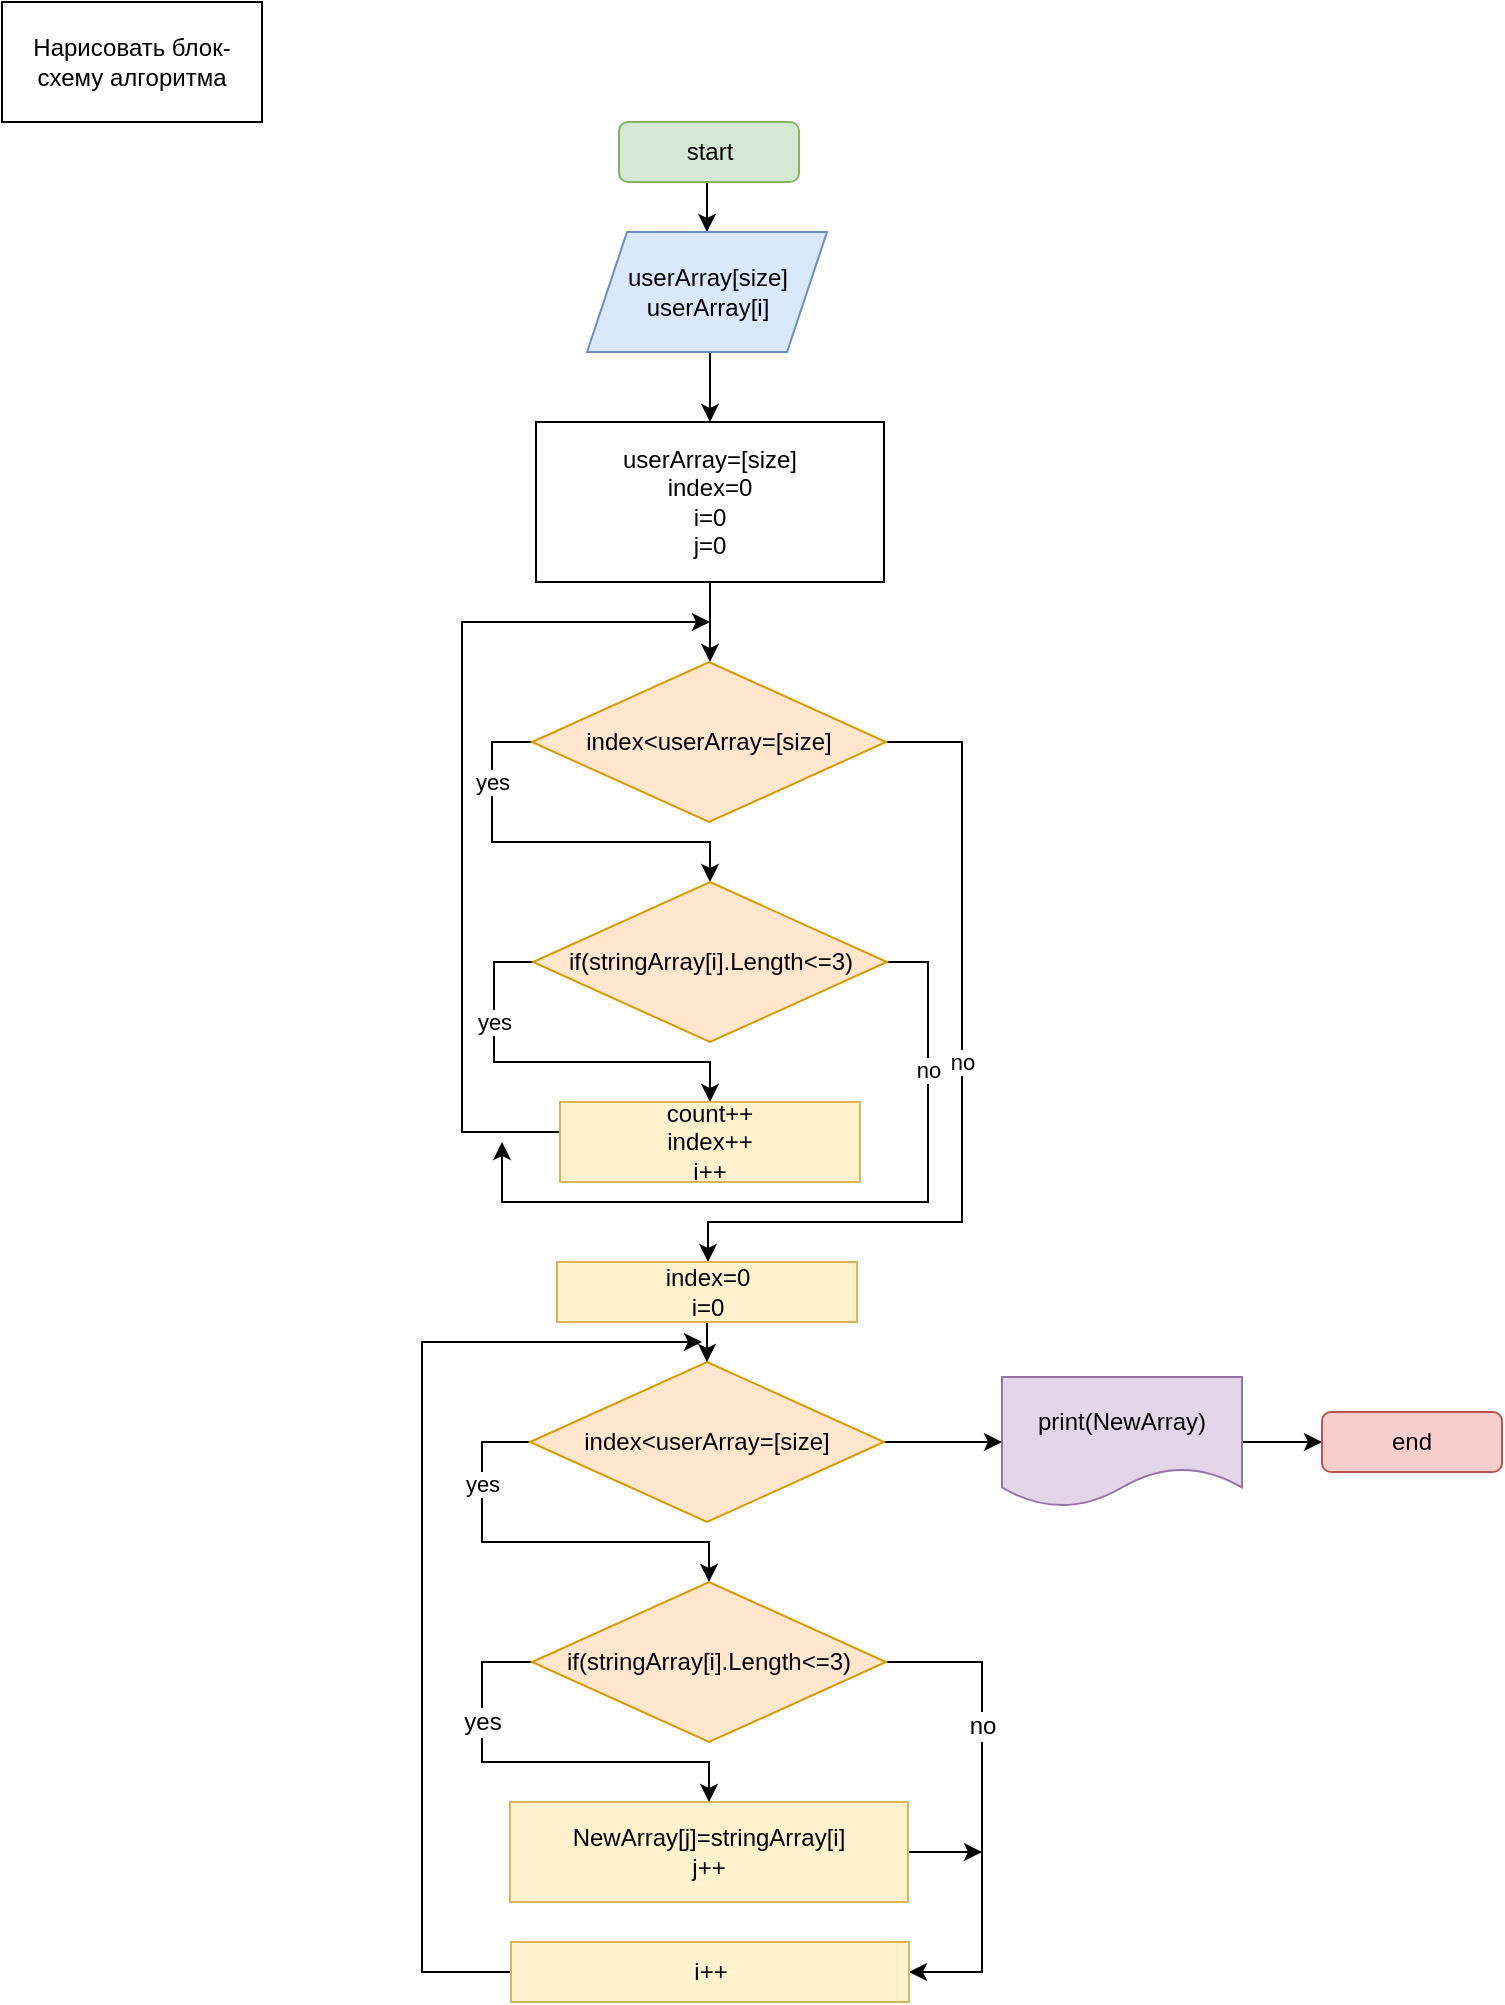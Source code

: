 <mxfile version="20.2.3" type="device"><diagram id="RY_maj6qIwcn0MWmneov" name="Страница 1"><mxGraphModel dx="1533" dy="1160" grid="1" gridSize="10" guides="1" tooltips="1" connect="1" arrows="1" fold="1" page="1" pageScale="1" pageWidth="827" pageHeight="1169" math="0" shadow="0"><root><mxCell id="0"/><mxCell id="1" parent="0"/><mxCell id="iFtoulZtHJExkDwxlpvN-22" style="edgeStyle=orthogonalEdgeStyle;rounded=0;orthogonalLoop=1;jettySize=auto;html=1;exitX=0.5;exitY=1;exitDx=0;exitDy=0;entryX=0.5;entryY=0;entryDx=0;entryDy=0;" parent="1" source="iFtoulZtHJExkDwxlpvN-1" target="_TEJZdLLtcJwc8FoDjR4-5" edge="1"><mxGeometry relative="1" as="geometry"><mxPoint x="364" y="125" as="targetPoint"/></mxGeometry></mxCell><mxCell id="iFtoulZtHJExkDwxlpvN-1" value="start" style="rounded=1;whiteSpace=wrap;html=1;fillColor=#d5e8d4;strokeColor=#82b366;" parent="1" vertex="1"><mxGeometry x="318.5" y="70" width="90" height="30" as="geometry"/></mxCell><mxCell id="iFtoulZtHJExkDwxlpvN-2" value="end" style="rounded=1;whiteSpace=wrap;html=1;fillColor=#f8cecc;strokeColor=#b85450;" parent="1" vertex="1"><mxGeometry x="670" y="715" width="90" height="30" as="geometry"/></mxCell><mxCell id="iFtoulZtHJExkDwxlpvN-18" style="edgeStyle=orthogonalEdgeStyle;rounded=0;orthogonalLoop=1;jettySize=auto;html=1;exitX=0.5;exitY=1;exitDx=0;exitDy=0;" parent="1" source="iFtoulZtHJExkDwxlpvN-3" edge="1"><mxGeometry relative="1" as="geometry"><mxPoint x="364" y="340" as="targetPoint"/></mxGeometry></mxCell><mxCell id="iFtoulZtHJExkDwxlpvN-3" value="userArray=[size]&lt;br&gt;index=0&lt;br&gt;i=0&lt;br&gt;j=0" style="rounded=0;whiteSpace=wrap;html=1;" parent="1" vertex="1"><mxGeometry x="277" y="220" width="174" height="80" as="geometry"/></mxCell><mxCell id="iFtoulZtHJExkDwxlpvN-6" value="yes" style="edgeStyle=orthogonalEdgeStyle;rounded=0;orthogonalLoop=1;jettySize=auto;html=1;exitX=0;exitY=0.5;exitDx=0;exitDy=0;entryX=0.5;entryY=0;entryDx=0;entryDy=0;" parent="1" source="iFtoulZtHJExkDwxlpvN-4" target="iFtoulZtHJExkDwxlpvN-5" edge="1"><mxGeometry x="-0.598" relative="1" as="geometry"><Array as="points"><mxPoint x="255" y="380"/><mxPoint x="255" y="430"/><mxPoint x="364" y="430"/></Array><mxPoint as="offset"/></mxGeometry></mxCell><mxCell id="iFtoulZtHJExkDwxlpvN-20" value="no" style="edgeStyle=orthogonalEdgeStyle;rounded=0;orthogonalLoop=1;jettySize=auto;html=1;exitX=1;exitY=0.5;exitDx=0;exitDy=0;entryX=0.5;entryY=0;entryDx=0;entryDy=0;" parent="1" source="iFtoulZtHJExkDwxlpvN-4" target="_TEJZdLLtcJwc8FoDjR4-7" edge="1"><mxGeometry x="-0.072" relative="1" as="geometry"><mxPoint x="350" y="630" as="targetPoint"/><Array as="points"><mxPoint x="490" y="380"/><mxPoint x="490" y="620"/><mxPoint x="363" y="620"/><mxPoint x="363" y="640"/></Array><mxPoint as="offset"/></mxGeometry></mxCell><mxCell id="iFtoulZtHJExkDwxlpvN-4" value="index&amp;lt;userArray=[size]" style="rhombus;whiteSpace=wrap;html=1;fillColor=#ffe6cc;strokeColor=#d79b00;" parent="1" vertex="1"><mxGeometry x="275" y="340" width="177" height="80" as="geometry"/></mxCell><mxCell id="iFtoulZtHJExkDwxlpvN-9" value="yes" style="edgeStyle=orthogonalEdgeStyle;rounded=0;orthogonalLoop=1;jettySize=auto;html=1;exitX=0;exitY=0.5;exitDx=0;exitDy=0;entryX=0.5;entryY=0;entryDx=0;entryDy=0;" parent="1" source="iFtoulZtHJExkDwxlpvN-5" target="iFtoulZtHJExkDwxlpvN-7" edge="1"><mxGeometry x="-0.499" relative="1" as="geometry"><Array as="points"><mxPoint x="256" y="490"/><mxPoint x="256" y="540"/><mxPoint x="364" y="540"/></Array><mxPoint as="offset"/></mxGeometry></mxCell><mxCell id="iFtoulZtHJExkDwxlpvN-10" value="no" style="edgeStyle=orthogonalEdgeStyle;rounded=0;orthogonalLoop=1;jettySize=auto;html=1;exitX=1;exitY=0.5;exitDx=0;exitDy=0;" parent="1" source="iFtoulZtHJExkDwxlpvN-5" edge="1"><mxGeometry x="-0.619" relative="1" as="geometry"><Array as="points"><mxPoint x="473" y="490"/><mxPoint x="473" y="610"/><mxPoint x="260" y="610"/></Array><mxPoint y="1" as="offset"/><mxPoint x="260" y="580" as="targetPoint"/></mxGeometry></mxCell><mxCell id="iFtoulZtHJExkDwxlpvN-5" value="if(stringArray[i].Length&amp;lt;=3)" style="rhombus;whiteSpace=wrap;html=1;fillColor=#ffe6cc;strokeColor=#d79b00;" parent="1" vertex="1"><mxGeometry x="275.5" y="450" width="177" height="80" as="geometry"/></mxCell><mxCell id="iFtoulZtHJExkDwxlpvN-23" style="edgeStyle=orthogonalEdgeStyle;rounded=0;orthogonalLoop=1;jettySize=auto;html=1;exitX=0;exitY=0.5;exitDx=0;exitDy=0;" parent="1" source="iFtoulZtHJExkDwxlpvN-7" edge="1"><mxGeometry relative="1" as="geometry"><mxPoint x="364" y="320" as="targetPoint"/><Array as="points"><mxPoint x="240" y="575"/><mxPoint x="240" y="320"/></Array></mxGeometry></mxCell><mxCell id="iFtoulZtHJExkDwxlpvN-7" value="count++&lt;br&gt;index++&lt;br&gt;i++" style="rounded=0;whiteSpace=wrap;html=1;fillColor=#fff2cc;strokeColor=#d6b656;" parent="1" vertex="1"><mxGeometry x="289" y="560" width="150" height="40" as="geometry"/></mxCell><mxCell id="iFtoulZtHJExkDwxlpvN-21" style="edgeStyle=orthogonalEdgeStyle;rounded=0;orthogonalLoop=1;jettySize=auto;html=1;exitX=1;exitY=0.5;exitDx=0;exitDy=0;entryX=0;entryY=0.5;entryDx=0;entryDy=0;" parent="1" source="iFtoulZtHJExkDwxlpvN-19" target="iFtoulZtHJExkDwxlpvN-2" edge="1"><mxGeometry relative="1" as="geometry"/></mxCell><mxCell id="iFtoulZtHJExkDwxlpvN-19" value="print(NewArray)" style="shape=document;whiteSpace=wrap;html=1;boundedLbl=1;fillColor=#e1d5e7;strokeColor=#9673a6;" parent="1" vertex="1"><mxGeometry x="510" y="697.5" width="120" height="65" as="geometry"/></mxCell><mxCell id="iFtoulZtHJExkDwxlpvN-24" value="Нарисовать блок-схему алгоритма" style="rounded=0;whiteSpace=wrap;html=1;labelBackgroundColor=none;" parent="1" vertex="1"><mxGeometry x="10" y="10" width="130" height="60" as="geometry"/></mxCell><mxCell id="_TEJZdLLtcJwc8FoDjR4-15" style="edgeStyle=orthogonalEdgeStyle;rounded=0;orthogonalLoop=1;jettySize=auto;html=1;exitX=1;exitY=0.5;exitDx=0;exitDy=0;fontSize=12;fontColor=#000000;" edge="1" parent="1" source="QMjwltSMai4rOlZMA73l-1"><mxGeometry relative="1" as="geometry"><mxPoint x="500" y="935" as="targetPoint"/></mxGeometry></mxCell><mxCell id="QMjwltSMai4rOlZMA73l-1" value="NewArray[j]=stringArray[i]&lt;br&gt;j++" style="rounded=0;whiteSpace=wrap;html=1;fillColor=#fff2cc;strokeColor=#d6b656;" parent="1" vertex="1"><mxGeometry x="264" y="910" width="199" height="50" as="geometry"/></mxCell><mxCell id="_TEJZdLLtcJwc8FoDjR4-2" value="yes" style="edgeStyle=orthogonalEdgeStyle;rounded=0;orthogonalLoop=1;jettySize=auto;html=1;exitX=0;exitY=0.5;exitDx=0;exitDy=0;entryX=0.5;entryY=0;entryDx=0;entryDy=0;" edge="1" parent="1" source="_TEJZdLLtcJwc8FoDjR4-1" target="_TEJZdLLtcJwc8FoDjR4-4"><mxGeometry x="-0.565" relative="1" as="geometry"><mxPoint x="364" y="800" as="targetPoint"/><Array as="points"><mxPoint x="250" y="730"/><mxPoint x="250" y="780"/><mxPoint x="364" y="780"/></Array><mxPoint as="offset"/></mxGeometry></mxCell><mxCell id="_TEJZdLLtcJwc8FoDjR4-3" style="edgeStyle=orthogonalEdgeStyle;rounded=0;orthogonalLoop=1;jettySize=auto;html=1;exitX=1;exitY=0.5;exitDx=0;exitDy=0;" edge="1" parent="1" source="_TEJZdLLtcJwc8FoDjR4-1"><mxGeometry relative="1" as="geometry"><mxPoint x="510" y="730" as="targetPoint"/></mxGeometry></mxCell><mxCell id="_TEJZdLLtcJwc8FoDjR4-1" value="index&amp;lt;userArray=[size]" style="rhombus;whiteSpace=wrap;html=1;fillColor=#ffe6cc;strokeColor=#d79b00;" vertex="1" parent="1"><mxGeometry x="274" y="690" width="177" height="80" as="geometry"/></mxCell><mxCell id="_TEJZdLLtcJwc8FoDjR4-9" value="yes" style="edgeStyle=orthogonalEdgeStyle;rounded=0;orthogonalLoop=1;jettySize=auto;html=1;exitX=0;exitY=0.5;exitDx=0;exitDy=0;entryX=0.5;entryY=0;entryDx=0;entryDy=0;fontSize=12;fontColor=#000000;" edge="1" parent="1" source="_TEJZdLLtcJwc8FoDjR4-4" target="QMjwltSMai4rOlZMA73l-1"><mxGeometry x="-0.472" relative="1" as="geometry"><Array as="points"><mxPoint x="250" y="840"/><mxPoint x="250" y="890"/><mxPoint x="363" y="890"/></Array><mxPoint as="offset"/></mxGeometry></mxCell><mxCell id="_TEJZdLLtcJwc8FoDjR4-10" value="no" style="edgeStyle=orthogonalEdgeStyle;rounded=0;orthogonalLoop=1;jettySize=auto;html=1;exitX=1;exitY=0.5;exitDx=0;exitDy=0;fontSize=12;fontColor=#000000;startArrow=none;" edge="1" parent="1" source="_TEJZdLLtcJwc8FoDjR4-11"><mxGeometry x="-0.774" relative="1" as="geometry"><mxPoint x="360" y="680" as="targetPoint"/><Array as="points"><mxPoint x="220" y="680"/></Array><mxPoint as="offset"/></mxGeometry></mxCell><mxCell id="_TEJZdLLtcJwc8FoDjR4-14" value="no" style="edgeStyle=orthogonalEdgeStyle;rounded=0;orthogonalLoop=1;jettySize=auto;html=1;exitX=1;exitY=0.5;exitDx=0;exitDy=0;entryX=1;entryY=0.5;entryDx=0;entryDy=0;fontSize=12;fontColor=#000000;" edge="1" parent="1" source="_TEJZdLLtcJwc8FoDjR4-4" target="_TEJZdLLtcJwc8FoDjR4-11"><mxGeometry x="-0.34" relative="1" as="geometry"><Array as="points"><mxPoint x="500" y="840"/><mxPoint x="500" y="995"/></Array><mxPoint y="1" as="offset"/></mxGeometry></mxCell><mxCell id="_TEJZdLLtcJwc8FoDjR4-4" value="if(stringArray[i].Length&amp;lt;=3)" style="rhombus;whiteSpace=wrap;html=1;fillColor=#ffe6cc;strokeColor=#d79b00;" vertex="1" parent="1"><mxGeometry x="275" y="800" width="177" height="80" as="geometry"/></mxCell><mxCell id="_TEJZdLLtcJwc8FoDjR4-6" style="edgeStyle=orthogonalEdgeStyle;rounded=0;orthogonalLoop=1;jettySize=auto;html=1;exitX=0.5;exitY=1;exitDx=0;exitDy=0;entryX=0.5;entryY=0;entryDx=0;entryDy=0;fontSize=12;fontColor=#000000;" edge="1" parent="1" source="_TEJZdLLtcJwc8FoDjR4-5" target="iFtoulZtHJExkDwxlpvN-3"><mxGeometry relative="1" as="geometry"/></mxCell><mxCell id="_TEJZdLLtcJwc8FoDjR4-5" value="userArray[size]&lt;br&gt;userArray[i]" style="shape=parallelogram;perimeter=parallelogramPerimeter;whiteSpace=wrap;html=1;fixedSize=1;labelBackgroundColor=none;fontSize=12;fillColor=#dae8fc;strokeColor=#6c8ebf;" vertex="1" parent="1"><mxGeometry x="302.5" y="125" width="120" height="60" as="geometry"/></mxCell><mxCell id="_TEJZdLLtcJwc8FoDjR4-8" style="edgeStyle=orthogonalEdgeStyle;rounded=0;orthogonalLoop=1;jettySize=auto;html=1;exitX=0.5;exitY=1;exitDx=0;exitDy=0;entryX=0.5;entryY=0;entryDx=0;entryDy=0;fontSize=12;fontColor=#000000;" edge="1" parent="1" source="_TEJZdLLtcJwc8FoDjR4-7" target="_TEJZdLLtcJwc8FoDjR4-1"><mxGeometry relative="1" as="geometry"/></mxCell><mxCell id="_TEJZdLLtcJwc8FoDjR4-7" value="index=0&lt;br&gt;i=0" style="rounded=0;whiteSpace=wrap;html=1;fillColor=#fff2cc;strokeColor=#d6b656;" vertex="1" parent="1"><mxGeometry x="287.5" y="640" width="150" height="30" as="geometry"/></mxCell><mxCell id="_TEJZdLLtcJwc8FoDjR4-11" value="i++" style="rounded=0;whiteSpace=wrap;html=1;fillColor=#fff2cc;strokeColor=#d6b656;" vertex="1" parent="1"><mxGeometry x="264.5" y="980" width="199" height="30" as="geometry"/></mxCell></root></mxGraphModel></diagram></mxfile>